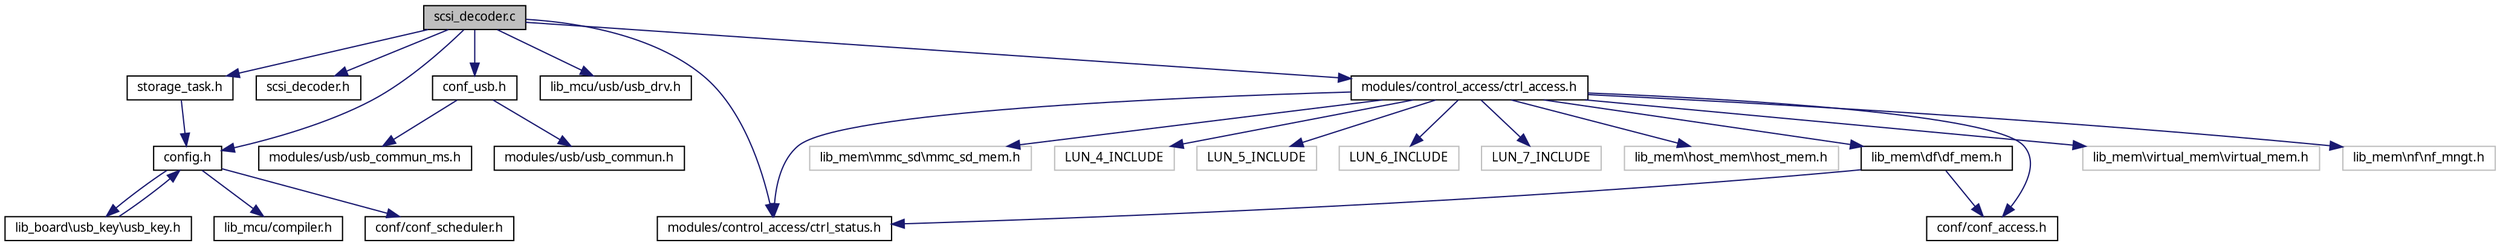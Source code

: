 digraph G
{
  edge [fontname="FreeSans.ttf",fontsize=10,labelfontname="FreeSans.ttf",labelfontsize=10];
  node [fontname="FreeSans.ttf",fontsize=10,shape=record];
  Node1 [label="scsi_decoder.c",height=0.2,width=0.4,color="black", fillcolor="grey75", style="filled" fontcolor="black"];
  Node1 -> Node2 [color="midnightblue",fontsize=10,style="solid",fontname="FreeSans.ttf"];
  Node2 [label="config.h",height=0.2,width=0.4,color="black", fillcolor="white", style="filled",URL="$a00030.html"];
  Node2 -> Node3 [color="midnightblue",fontsize=10,style="solid",fontname="FreeSans.ttf"];
  Node3 [label="lib_mcu/compiler.h",height=0.2,width=0.4,color="black", fillcolor="white", style="filled",URL="$a00026.html"];
  Node2 -> Node4 [color="midnightblue",fontsize=10,style="solid",fontname="FreeSans.ttf"];
  Node4 [label="conf/conf_scheduler.h",height=0.2,width=0.4,color="black", fillcolor="white", style="filled",URL="$a00028.html"];
  Node2 -> Node5 [color="midnightblue",fontsize=10,style="solid",fontname="FreeSans.ttf"];
  Node5 [label="lib_board\\usb_key\\usb_key.h",height=0.2,width=0.4,color="black", fillcolor="white", style="filled",URL="$a00060.html"];
  Node5 -> Node2 [color="midnightblue",fontsize=10,style="solid",fontname="FreeSans.ttf"];
  Node1 -> Node6 [color="midnightblue",fontsize=10,style="solid",fontname="FreeSans.ttf"];
  Node6 [label="scsi_decoder.h",height=0.2,width=0.4,color="black", fillcolor="white", style="filled",URL="$a00048.html"];
  Node1 -> Node7 [color="midnightblue",fontsize=10,style="solid",fontname="FreeSans.ttf"];
  Node7 [label="storage_task.h",height=0.2,width=0.4,color="black", fillcolor="white", style="filled",URL="$a00051.html"];
  Node7 -> Node2 [color="midnightblue",fontsize=10,style="solid",fontname="FreeSans.ttf"];
  Node1 -> Node8 [color="midnightblue",fontsize=10,style="solid",fontname="FreeSans.ttf"];
  Node8 [label="conf_usb.h",height=0.2,width=0.4,color="black", fillcolor="white", style="filled",URL="$a00029.html"];
  Node8 -> Node9 [color="midnightblue",fontsize=10,style="solid",fontname="FreeSans.ttf"];
  Node9 [label="modules/usb/usb_commun.h",height=0.2,width=0.4,color="black", fillcolor="white", style="filled",URL="$a00052.html"];
  Node8 -> Node10 [color="midnightblue",fontsize=10,style="solid",fontname="FreeSans.ttf"];
  Node10 [label="modules/usb/usb_commun_ms.h",height=0.2,width=0.4,color="black", fillcolor="white", style="filled",URL="$a00053.html"];
  Node1 -> Node11 [color="midnightblue",fontsize=10,style="solid",fontname="FreeSans.ttf"];
  Node11 [label="lib_mcu/usb/usb_drv.h",height=0.2,width=0.4,color="black", fillcolor="white", style="filled",URL="$a00059.html"];
  Node1 -> Node12 [color="midnightblue",fontsize=10,style="solid",fontname="FreeSans.ttf"];
  Node12 [label="modules/control_access/ctrl_status.h",height=0.2,width=0.4,color="black", fillcolor="white", style="filled",URL="$a00033.html"];
  Node1 -> Node13 [color="midnightblue",fontsize=10,style="solid",fontname="FreeSans.ttf"];
  Node13 [label="modules/control_access/ctrl_access.h",height=0.2,width=0.4,color="black", fillcolor="white", style="filled",URL="$a00032.html"];
  Node13 -> Node14 [color="midnightblue",fontsize=10,style="solid",fontname="FreeSans.ttf"];
  Node14 [label="conf/conf_access.h",height=0.2,width=0.4,color="black", fillcolor="white", style="filled",URL="$a00027.html"];
  Node13 -> Node12 [color="midnightblue",fontsize=10,style="solid",fontname="FreeSans.ttf"];
  Node13 -> Node15 [color="midnightblue",fontsize=10,style="solid",fontname="FreeSans.ttf"];
  Node15 [label="lib_mem\\virtual_mem\\virtual_mem.h",height=0.2,width=0.4,color="grey75", fillcolor="white", style="filled"];
  Node13 -> Node16 [color="midnightblue",fontsize=10,style="solid",fontname="FreeSans.ttf"];
  Node16 [label="lib_mem\\nf\\nf_mngt.h",height=0.2,width=0.4,color="grey75", fillcolor="white", style="filled"];
  Node13 -> Node17 [color="midnightblue",fontsize=10,style="solid",fontname="FreeSans.ttf"];
  Node17 [label="lib_mem\\df\\df_mem.h",height=0.2,width=0.4,color="black", fillcolor="white", style="filled",URL="$a00037.html"];
  Node17 -> Node14 [color="midnightblue",fontsize=10,style="solid",fontname="FreeSans.ttf"];
  Node17 -> Node12 [color="midnightblue",fontsize=10,style="solid",fontname="FreeSans.ttf"];
  Node13 -> Node18 [color="midnightblue",fontsize=10,style="solid",fontname="FreeSans.ttf"];
  Node18 [label="lib_mem\\mmc_sd\\mmc_sd_mem.h",height=0.2,width=0.4,color="grey75", fillcolor="white", style="filled"];
  Node13 -> Node19 [color="midnightblue",fontsize=10,style="solid",fontname="FreeSans.ttf"];
  Node19 [label="LUN_4_INCLUDE",height=0.2,width=0.4,color="grey75", fillcolor="white", style="filled"];
  Node13 -> Node20 [color="midnightblue",fontsize=10,style="solid",fontname="FreeSans.ttf"];
  Node20 [label="LUN_5_INCLUDE",height=0.2,width=0.4,color="grey75", fillcolor="white", style="filled"];
  Node13 -> Node21 [color="midnightblue",fontsize=10,style="solid",fontname="FreeSans.ttf"];
  Node21 [label="LUN_6_INCLUDE",height=0.2,width=0.4,color="grey75", fillcolor="white", style="filled"];
  Node13 -> Node22 [color="midnightblue",fontsize=10,style="solid",fontname="FreeSans.ttf"];
  Node22 [label="LUN_7_INCLUDE",height=0.2,width=0.4,color="grey75", fillcolor="white", style="filled"];
  Node13 -> Node23 [color="midnightblue",fontsize=10,style="solid",fontname="FreeSans.ttf"];
  Node23 [label="lib_mem\\host_mem\\host_mem.h",height=0.2,width=0.4,color="grey75", fillcolor="white", style="filled"];
}
